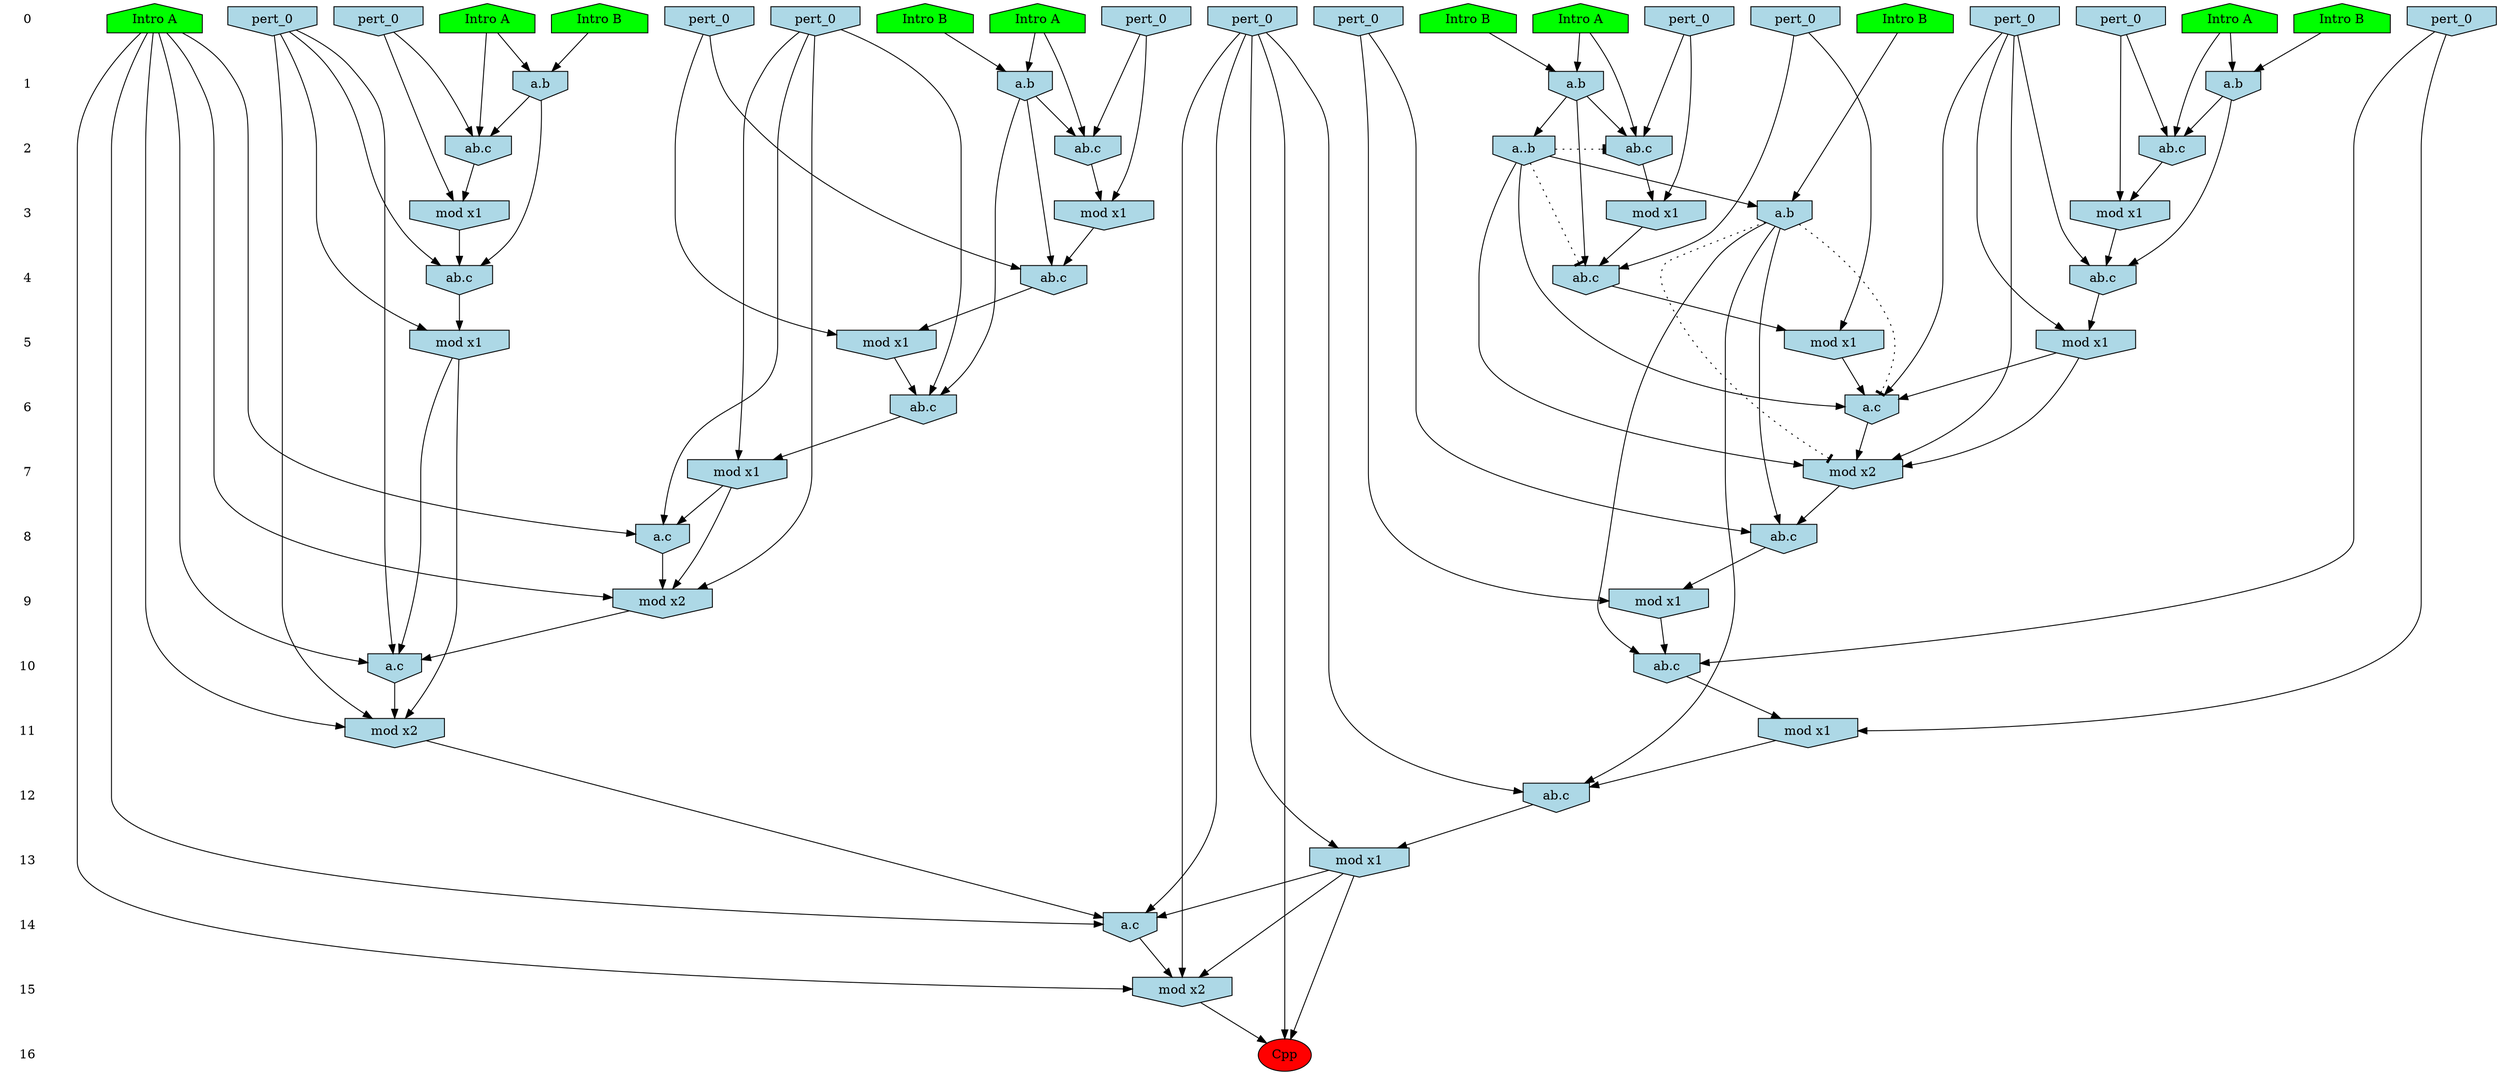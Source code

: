 /* Compression of 1 causal flows obtained in average at 2.004257E+01 t.u */
/* Compressed causal flows were: [7] */
digraph G{
 ranksep=.5 ; 
{ rank = same ; "0" [shape=plaintext] ; node_1 [label ="Intro A", shape=house, style=filled, fillcolor=green] ;
node_2 [label ="Intro B", shape=house, style=filled, fillcolor=green] ;
node_3 [label ="Intro B", shape=house, style=filled, fillcolor=green] ;
node_4 [label ="Intro A", shape=house, style=filled, fillcolor=green] ;
node_5 [label ="Intro A", shape=house, style=filled, fillcolor=green] ;
node_6 [label ="Intro B", shape=house, style=filled, fillcolor=green] ;
node_7 [label ="Intro B", shape=house, style=filled, fillcolor=green] ;
node_8 [label ="Intro A", shape=house, style=filled, fillcolor=green] ;
node_9 [label ="Intro A", shape=house, style=filled, fillcolor=green] ;
node_10 [label ="Intro B", shape=house, style=filled, fillcolor=green] ;
node_14 [label="pert_0", shape=invhouse, style=filled, fillcolor = lightblue] ;
node_15 [label="pert_0", shape=invhouse, style=filled, fillcolor = lightblue] ;
node_16 [label="pert_0", shape=invhouse, style=filled, fillcolor = lightblue] ;
node_17 [label="pert_0", shape=invhouse, style=filled, fillcolor = lightblue] ;
node_18 [label="pert_0", shape=invhouse, style=filled, fillcolor = lightblue] ;
node_19 [label="pert_0", shape=invhouse, style=filled, fillcolor = lightblue] ;
node_20 [label="pert_0", shape=invhouse, style=filled, fillcolor = lightblue] ;
node_21 [label="pert_0", shape=invhouse, style=filled, fillcolor = lightblue] ;
node_22 [label="pert_0", shape=invhouse, style=filled, fillcolor = lightblue] ;
node_23 [label="pert_0", shape=invhouse, style=filled, fillcolor = lightblue] ;
node_24 [label="pert_0", shape=invhouse, style=filled, fillcolor = lightblue] ;
node_25 [label="pert_0", shape=invhouse, style=filled, fillcolor = lightblue] ;
}
{ rank = same ; "1" [shape=plaintext] ; node_11 [label="a.b", shape=invhouse, style=filled, fillcolor = lightblue] ;
node_12 [label="a.b", shape=invhouse, style=filled, fillcolor = lightblue] ;
node_13 [label="a.b", shape=invhouse, style=filled, fillcolor = lightblue] ;
node_28 [label="a.b", shape=invhouse, style=filled, fillcolor = lightblue] ;
}
{ rank = same ; "2" [shape=plaintext] ; node_26 [label="ab.c", shape=invhouse, style=filled, fillcolor = lightblue] ;
node_27 [label="ab.c", shape=invhouse, style=filled, fillcolor = lightblue] ;
node_29 [label="ab.c", shape=invhouse, style=filled, fillcolor = lightblue] ;
node_30 [label="ab.c", shape=invhouse, style=filled, fillcolor = lightblue] ;
node_46 [label="a..b", shape=invhouse, style=filled, fillcolor = lightblue] ;
}
{ rank = same ; "3" [shape=plaintext] ; node_31 [label="mod x1", shape=invhouse, style=filled, fillcolor = lightblue] ;
node_33 [label="mod x1", shape=invhouse, style=filled, fillcolor = lightblue] ;
node_35 [label="mod x1", shape=invhouse, style=filled, fillcolor = lightblue] ;
node_36 [label="mod x1", shape=invhouse, style=filled, fillcolor = lightblue] ;
node_51 [label="a.b", shape=invhouse, style=filled, fillcolor = lightblue] ;
}
{ rank = same ; "4" [shape=plaintext] ; node_32 [label="ab.c", shape=invhouse, style=filled, fillcolor = lightblue] ;
node_34 [label="ab.c", shape=invhouse, style=filled, fillcolor = lightblue] ;
node_37 [label="ab.c", shape=invhouse, style=filled, fillcolor = lightblue] ;
node_38 [label="ab.c", shape=invhouse, style=filled, fillcolor = lightblue] ;
}
{ rank = same ; "5" [shape=plaintext] ; node_39 [label="mod x1", shape=invhouse, style=filled, fillcolor = lightblue] ;
node_41 [label="mod x1", shape=invhouse, style=filled, fillcolor = lightblue] ;
node_42 [label="mod x1", shape=invhouse, style=filled, fillcolor = lightblue] ;
node_45 [label="mod x1", shape=invhouse, style=filled, fillcolor = lightblue] ;
}
{ rank = same ; "6" [shape=plaintext] ; node_40 [label="ab.c", shape=invhouse, style=filled, fillcolor = lightblue] ;
node_49 [label="a.c", shape=invhouse, style=filled, fillcolor = lightblue] ;
}
{ rank = same ; "7" [shape=plaintext] ; node_43 [label="mod x1", shape=invhouse, style=filled, fillcolor = lightblue] ;
node_50 [label="mod x2", shape=invhouse, style=filled, fillcolor = lightblue] ;
}
{ rank = same ; "8" [shape=plaintext] ; node_44 [label="a.c", shape=invhouse, style=filled, fillcolor = lightblue] ;
node_52 [label="ab.c", shape=invhouse, style=filled, fillcolor = lightblue] ;
}
{ rank = same ; "9" [shape=plaintext] ; node_47 [label="mod x2", shape=invhouse, style=filled, fillcolor = lightblue] ;
node_53 [label="mod x1", shape=invhouse, style=filled, fillcolor = lightblue] ;
}
{ rank = same ; "10" [shape=plaintext] ; node_48 [label="a.c", shape=invhouse, style=filled, fillcolor = lightblue] ;
node_54 [label="ab.c", shape=invhouse, style=filled, fillcolor = lightblue] ;
}
{ rank = same ; "11" [shape=plaintext] ; node_55 [label="mod x1", shape=invhouse, style=filled, fillcolor = lightblue] ;
node_58 [label="mod x2", shape=invhouse, style=filled, fillcolor = lightblue] ;
}
{ rank = same ; "12" [shape=plaintext] ; node_56 [label="ab.c", shape=invhouse, style=filled, fillcolor = lightblue] ;
}
{ rank = same ; "13" [shape=plaintext] ; node_57 [label="mod x1", shape=invhouse, style=filled, fillcolor = lightblue] ;
}
{ rank = same ; "14" [shape=plaintext] ; node_59 [label="a.c", shape=invhouse, style=filled, fillcolor = lightblue] ;
}
{ rank = same ; "15" [shape=plaintext] ; node_60 [label="mod x2", shape=invhouse, style=filled, fillcolor = lightblue] ;
}
{ rank = same ; "16" [shape=plaintext] ; node_61 [label ="Cpp", style=filled, fillcolor=red] ;
}
"0" -> "1" [style="invis"]; 
"1" -> "2" [style="invis"]; 
"2" -> "3" [style="invis"]; 
"3" -> "4" [style="invis"]; 
"4" -> "5" [style="invis"]; 
"5" -> "6" [style="invis"]; 
"6" -> "7" [style="invis"]; 
"7" -> "8" [style="invis"]; 
"8" -> "9" [style="invis"]; 
"9" -> "10" [style="invis"]; 
"10" -> "11" [style="invis"]; 
"11" -> "12" [style="invis"]; 
"12" -> "13" [style="invis"]; 
"13" -> "14" [style="invis"]; 
"14" -> "15" [style="invis"]; 
"15" -> "16" [style="invis"]; 
node_3 -> node_11
node_9 -> node_11
node_4 -> node_12
node_10 -> node_12
node_1 -> node_13
node_7 -> node_13
node_9 -> node_26
node_11 -> node_26
node_15 -> node_26
node_1 -> node_27
node_13 -> node_27
node_16 -> node_27
node_6 -> node_28
node_8 -> node_28
node_8 -> node_29
node_18 -> node_29
node_28 -> node_29
node_4 -> node_30
node_12 -> node_30
node_17 -> node_30
node_15 -> node_31
node_26 -> node_31
node_11 -> node_32
node_21 -> node_32
node_31 -> node_32
node_17 -> node_33
node_30 -> node_33
node_12 -> node_34
node_23 -> node_34
node_33 -> node_34
node_16 -> node_35
node_27 -> node_35
node_18 -> node_36
node_29 -> node_36
node_13 -> node_37
node_14 -> node_37
node_35 -> node_37
node_25 -> node_38
node_28 -> node_38
node_36 -> node_38
node_25 -> node_39
node_38 -> node_39
node_19 -> node_40
node_28 -> node_40
node_39 -> node_40
node_14 -> node_41
node_37 -> node_41
node_21 -> node_42
node_32 -> node_42
node_19 -> node_43
node_40 -> node_43
node_5 -> node_44
node_19 -> node_44
node_43 -> node_44
node_23 -> node_45
node_34 -> node_45
node_11 -> node_46
node_5 -> node_47
node_19 -> node_47
node_43 -> node_47
node_44 -> node_47
node_5 -> node_48
node_14 -> node_48
node_41 -> node_48
node_47 -> node_48
node_23 -> node_49
node_42 -> node_49
node_45 -> node_49
node_46 -> node_49
node_23 -> node_50
node_45 -> node_50
node_46 -> node_50
node_49 -> node_50
node_2 -> node_51
node_46 -> node_51
node_22 -> node_52
node_50 -> node_52
node_51 -> node_52
node_22 -> node_53
node_52 -> node_53
node_24 -> node_54
node_51 -> node_54
node_53 -> node_54
node_24 -> node_55
node_54 -> node_55
node_20 -> node_56
node_51 -> node_56
node_55 -> node_56
node_20 -> node_57
node_56 -> node_57
node_5 -> node_58
node_14 -> node_58
node_41 -> node_58
node_48 -> node_58
node_5 -> node_59
node_20 -> node_59
node_57 -> node_59
node_58 -> node_59
node_5 -> node_60
node_20 -> node_60
node_57 -> node_60
node_59 -> node_60
node_20 -> node_61
node_57 -> node_61
node_60 -> node_61
node_46 -> node_26 [style=dotted, arrowhead = tee] 
node_46 -> node_32 [style=dotted, arrowhead = tee] 
node_51 -> node_49 [style=dotted, arrowhead = tee] 
node_51 -> node_50 [style=dotted, arrowhead = tee] 
}
/*
 Dot generation time: 0.004000
*/